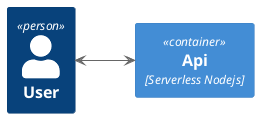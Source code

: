 @startuml Architecture

!include <C4/C4_Container>
!include <C4/C4_Context>

left to right direction

Person(user, "User")
Container(serverless, "Api", "Serverless Nodejs")

user <--> serverless

@enduml